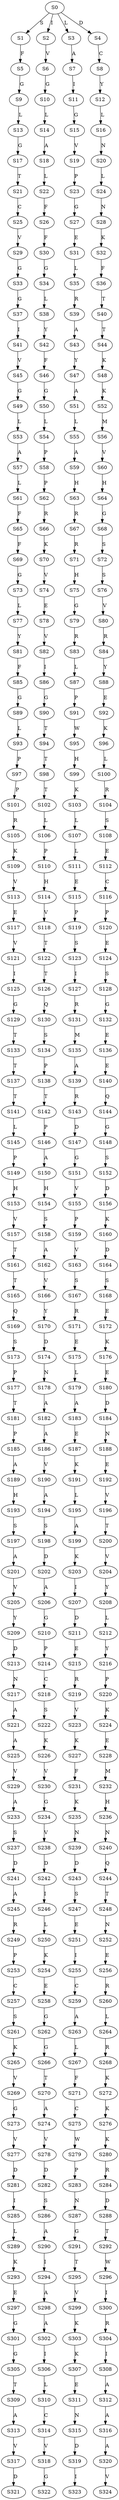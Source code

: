 strict digraph  {
	S0 -> S1 [ label = S ];
	S0 -> S2 [ label = I ];
	S0 -> S3 [ label = L ];
	S0 -> S4 [ label = D ];
	S1 -> S5 [ label = F ];
	S2 -> S6 [ label = V ];
	S3 -> S7 [ label = A ];
	S4 -> S8 [ label = C ];
	S5 -> S9 [ label = G ];
	S6 -> S10 [ label = G ];
	S7 -> S11 [ label = I ];
	S8 -> S12 [ label = Y ];
	S9 -> S13 [ label = L ];
	S10 -> S14 [ label = L ];
	S11 -> S15 [ label = G ];
	S12 -> S16 [ label = L ];
	S13 -> S17 [ label = G ];
	S14 -> S18 [ label = A ];
	S15 -> S19 [ label = V ];
	S16 -> S20 [ label = N ];
	S17 -> S21 [ label = T ];
	S18 -> S22 [ label = L ];
	S19 -> S23 [ label = P ];
	S20 -> S24 [ label = L ];
	S21 -> S25 [ label = C ];
	S22 -> S26 [ label = F ];
	S23 -> S27 [ label = G ];
	S24 -> S28 [ label = N ];
	S25 -> S29 [ label = V ];
	S26 -> S30 [ label = F ];
	S27 -> S31 [ label = E ];
	S28 -> S32 [ label = K ];
	S29 -> S33 [ label = G ];
	S30 -> S34 [ label = G ];
	S31 -> S35 [ label = L ];
	S32 -> S36 [ label = F ];
	S33 -> S37 [ label = G ];
	S34 -> S38 [ label = L ];
	S35 -> S39 [ label = R ];
	S36 -> S40 [ label = T ];
	S37 -> S41 [ label = I ];
	S38 -> S42 [ label = Y ];
	S39 -> S43 [ label = A ];
	S40 -> S44 [ label = T ];
	S41 -> S45 [ label = V ];
	S42 -> S46 [ label = F ];
	S43 -> S47 [ label = Y ];
	S44 -> S48 [ label = K ];
	S45 -> S49 [ label = G ];
	S46 -> S50 [ label = G ];
	S47 -> S51 [ label = A ];
	S48 -> S52 [ label = K ];
	S49 -> S53 [ label = L ];
	S50 -> S54 [ label = L ];
	S51 -> S55 [ label = L ];
	S52 -> S56 [ label = M ];
	S53 -> S57 [ label = A ];
	S54 -> S58 [ label = P ];
	S55 -> S59 [ label = A ];
	S56 -> S60 [ label = V ];
	S57 -> S61 [ label = L ];
	S58 -> S62 [ label = P ];
	S59 -> S63 [ label = H ];
	S60 -> S64 [ label = H ];
	S61 -> S65 [ label = F ];
	S62 -> S66 [ label = R ];
	S63 -> S67 [ label = R ];
	S64 -> S68 [ label = G ];
	S65 -> S69 [ label = F ];
	S66 -> S70 [ label = K ];
	S67 -> S71 [ label = R ];
	S68 -> S72 [ label = S ];
	S69 -> S73 [ label = G ];
	S70 -> S74 [ label = V ];
	S71 -> S75 [ label = H ];
	S72 -> S76 [ label = S ];
	S73 -> S77 [ label = L ];
	S74 -> S78 [ label = E ];
	S75 -> S79 [ label = G ];
	S76 -> S80 [ label = V ];
	S77 -> S81 [ label = Y ];
	S78 -> S82 [ label = V ];
	S79 -> S83 [ label = R ];
	S80 -> S84 [ label = R ];
	S81 -> S85 [ label = F ];
	S82 -> S86 [ label = I ];
	S83 -> S87 [ label = L ];
	S84 -> S88 [ label = Y ];
	S85 -> S89 [ label = G ];
	S86 -> S90 [ label = G ];
	S87 -> S91 [ label = P ];
	S88 -> S92 [ label = E ];
	S89 -> S93 [ label = L ];
	S90 -> S94 [ label = T ];
	S91 -> S95 [ label = W ];
	S92 -> S96 [ label = K ];
	S93 -> S97 [ label = P ];
	S94 -> S98 [ label = T ];
	S95 -> S99 [ label = H ];
	S96 -> S100 [ label = L ];
	S97 -> S101 [ label = P ];
	S98 -> S102 [ label = T ];
	S99 -> S103 [ label = K ];
	S100 -> S104 [ label = R ];
	S101 -> S105 [ label = R ];
	S102 -> S106 [ label = L ];
	S103 -> S107 [ label = L ];
	S104 -> S108 [ label = S ];
	S105 -> S109 [ label = K ];
	S106 -> S110 [ label = P ];
	S107 -> S111 [ label = L ];
	S108 -> S112 [ label = E ];
	S109 -> S113 [ label = V ];
	S110 -> S114 [ label = H ];
	S111 -> S115 [ label = E ];
	S112 -> S116 [ label = C ];
	S113 -> S117 [ label = E ];
	S114 -> S118 [ label = V ];
	S115 -> S119 [ label = P ];
	S116 -> S120 [ label = P ];
	S117 -> S121 [ label = V ];
	S118 -> S122 [ label = T ];
	S119 -> S123 [ label = S ];
	S120 -> S124 [ label = E ];
	S121 -> S125 [ label = I ];
	S122 -> S126 [ label = T ];
	S123 -> S127 [ label = I ];
	S124 -> S128 [ label = S ];
	S125 -> S129 [ label = G ];
	S126 -> S130 [ label = Q ];
	S127 -> S131 [ label = R ];
	S128 -> S132 [ label = G ];
	S129 -> S133 [ label = T ];
	S130 -> S134 [ label = S ];
	S131 -> S135 [ label = M ];
	S132 -> S136 [ label = E ];
	S133 -> S137 [ label = T ];
	S134 -> S138 [ label = P ];
	S135 -> S139 [ label = A ];
	S136 -> S140 [ label = E ];
	S137 -> S141 [ label = T ];
	S138 -> S142 [ label = T ];
	S139 -> S143 [ label = R ];
	S140 -> S144 [ label = Q ];
	S141 -> S145 [ label = L ];
	S142 -> S146 [ label = P ];
	S143 -> S147 [ label = D ];
	S144 -> S148 [ label = G ];
	S145 -> S149 [ label = P ];
	S146 -> S150 [ label = A ];
	S147 -> S151 [ label = G ];
	S148 -> S152 [ label = S ];
	S149 -> S153 [ label = H ];
	S150 -> S154 [ label = H ];
	S151 -> S155 [ label = V ];
	S152 -> S156 [ label = D ];
	S153 -> S157 [ label = V ];
	S154 -> S158 [ label = S ];
	S155 -> S159 [ label = P ];
	S156 -> S160 [ label = K ];
	S157 -> S161 [ label = T ];
	S158 -> S162 [ label = A ];
	S159 -> S163 [ label = V ];
	S160 -> S164 [ label = D ];
	S161 -> S165 [ label = T ];
	S162 -> S166 [ label = V ];
	S163 -> S167 [ label = S ];
	S164 -> S168 [ label = S ];
	S165 -> S169 [ label = Q ];
	S166 -> S170 [ label = Y ];
	S167 -> S171 [ label = R ];
	S168 -> S172 [ label = E ];
	S169 -> S173 [ label = S ];
	S170 -> S174 [ label = D ];
	S171 -> S175 [ label = E ];
	S172 -> S176 [ label = K ];
	S173 -> S177 [ label = P ];
	S174 -> S178 [ label = N ];
	S175 -> S179 [ label = L ];
	S176 -> S180 [ label = E ];
	S177 -> S181 [ label = T ];
	S178 -> S182 [ label = A ];
	S179 -> S183 [ label = A ];
	S180 -> S184 [ label = D ];
	S181 -> S185 [ label = P ];
	S182 -> S186 [ label = A ];
	S183 -> S187 [ label = E ];
	S184 -> S188 [ label = N ];
	S185 -> S189 [ label = A ];
	S186 -> S190 [ label = V ];
	S187 -> S191 [ label = K ];
	S188 -> S192 [ label = E ];
	S189 -> S193 [ label = H ];
	S190 -> S194 [ label = A ];
	S191 -> S195 [ label = L ];
	S192 -> S196 [ label = V ];
	S193 -> S197 [ label = S ];
	S194 -> S198 [ label = S ];
	S195 -> S199 [ label = A ];
	S196 -> S200 [ label = T ];
	S197 -> S201 [ label = A ];
	S198 -> S202 [ label = D ];
	S199 -> S203 [ label = K ];
	S200 -> S204 [ label = V ];
	S201 -> S205 [ label = V ];
	S202 -> S206 [ label = A ];
	S203 -> S207 [ label = I ];
	S204 -> S208 [ label = Y ];
	S205 -> S209 [ label = Y ];
	S206 -> S210 [ label = G ];
	S207 -> S211 [ label = D ];
	S208 -> S212 [ label = L ];
	S209 -> S213 [ label = D ];
	S210 -> S214 [ label = P ];
	S211 -> S215 [ label = E ];
	S212 -> S216 [ label = Y ];
	S213 -> S217 [ label = N ];
	S214 -> S218 [ label = C ];
	S215 -> S219 [ label = R ];
	S216 -> S220 [ label = P ];
	S217 -> S221 [ label = A ];
	S218 -> S222 [ label = S ];
	S219 -> S223 [ label = V ];
	S220 -> S224 [ label = K ];
	S221 -> S225 [ label = A ];
	S222 -> S226 [ label = K ];
	S223 -> S227 [ label = K ];
	S224 -> S228 [ label = E ];
	S225 -> S229 [ label = V ];
	S226 -> S230 [ label = V ];
	S227 -> S231 [ label = F ];
	S228 -> S232 [ label = M ];
	S229 -> S233 [ label = A ];
	S230 -> S234 [ label = G ];
	S231 -> S235 [ label = K ];
	S232 -> S236 [ label = H ];
	S233 -> S237 [ label = S ];
	S234 -> S238 [ label = V ];
	S235 -> S239 [ label = N ];
	S236 -> S240 [ label = N ];
	S237 -> S241 [ label = D ];
	S238 -> S242 [ label = D ];
	S239 -> S243 [ label = D ];
	S240 -> S244 [ label = Q ];
	S241 -> S245 [ label = A ];
	S242 -> S246 [ label = I ];
	S243 -> S247 [ label = S ];
	S244 -> S248 [ label = T ];
	S245 -> S249 [ label = R ];
	S246 -> S250 [ label = L ];
	S247 -> S251 [ label = E ];
	S248 -> S252 [ label = N ];
	S249 -> S253 [ label = P ];
	S250 -> S254 [ label = K ];
	S251 -> S255 [ label = I ];
	S252 -> S256 [ label = E ];
	S253 -> S257 [ label = C ];
	S254 -> S258 [ label = E ];
	S255 -> S259 [ label = C ];
	S256 -> S260 [ label = R ];
	S257 -> S261 [ label = S ];
	S258 -> S262 [ label = G ];
	S259 -> S263 [ label = A ];
	S260 -> S264 [ label = L ];
	S261 -> S265 [ label = K ];
	S262 -> S266 [ label = G ];
	S263 -> S267 [ label = L ];
	S264 -> S268 [ label = R ];
	S265 -> S269 [ label = V ];
	S266 -> S270 [ label = T ];
	S267 -> S271 [ label = F ];
	S268 -> S272 [ label = K ];
	S269 -> S273 [ label = G ];
	S270 -> S274 [ label = A ];
	S271 -> S275 [ label = C ];
	S272 -> S276 [ label = K ];
	S273 -> S277 [ label = V ];
	S274 -> S278 [ label = V ];
	S275 -> S279 [ label = W ];
	S276 -> S280 [ label = K ];
	S277 -> S281 [ label = D ];
	S278 -> S282 [ label = D ];
	S279 -> S283 [ label = P ];
	S280 -> S284 [ label = R ];
	S281 -> S285 [ label = I ];
	S282 -> S286 [ label = S ];
	S283 -> S287 [ label = N ];
	S284 -> S288 [ label = D ];
	S285 -> S289 [ label = L ];
	S286 -> S290 [ label = A ];
	S287 -> S291 [ label = G ];
	S288 -> S292 [ label = T ];
	S289 -> S293 [ label = K ];
	S290 -> S294 [ label = I ];
	S291 -> S295 [ label = T ];
	S292 -> S296 [ label = W ];
	S293 -> S297 [ label = E ];
	S294 -> S298 [ label = A ];
	S295 -> S299 [ label = V ];
	S296 -> S300 [ label = I ];
	S297 -> S301 [ label = G ];
	S298 -> S302 [ label = A ];
	S299 -> S303 [ label = K ];
	S300 -> S304 [ label = R ];
	S301 -> S305 [ label = G ];
	S302 -> S306 [ label = I ];
	S303 -> S307 [ label = K ];
	S304 -> S308 [ label = I ];
	S305 -> S309 [ label = T ];
	S306 -> S310 [ label = L ];
	S307 -> S311 [ label = E ];
	S308 -> S312 [ label = A ];
	S309 -> S313 [ label = A ];
	S310 -> S314 [ label = C ];
	S311 -> S315 [ label = N ];
	S312 -> S316 [ label = A ];
	S313 -> S317 [ label = V ];
	S314 -> S318 [ label = V ];
	S315 -> S319 [ label = D ];
	S316 -> S320 [ label = A ];
	S317 -> S321 [ label = D ];
	S318 -> S322 [ label = G ];
	S319 -> S323 [ label = I ];
	S320 -> S324 [ label = V ];
}
